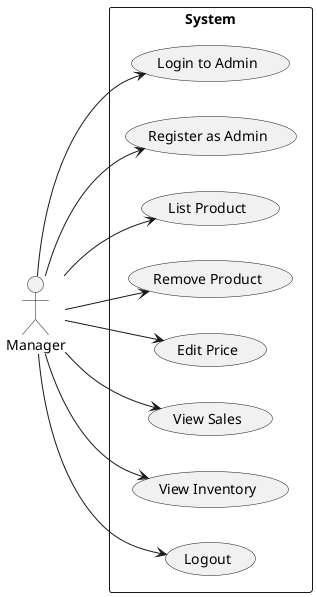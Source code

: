 @startuml manager
left to right direction
actor Manager
rectangle "System" as system {
    (Login to Admin)
    (Register as Admin)
    (List Product)
    (Remove Product)
    (Edit Price)
    (View Sales)
    (View Inventory)
    (Logout)
}
Manager --> (Login to Admin)
Manager --> (Register as Admin)
Manager --> (List Product)
Manager --> (Remove Product)
Manager --> (Edit Price)
Manager --> (View Sales)
Manager --> (View Inventory)
Manager --> (Logout)
@enduml
